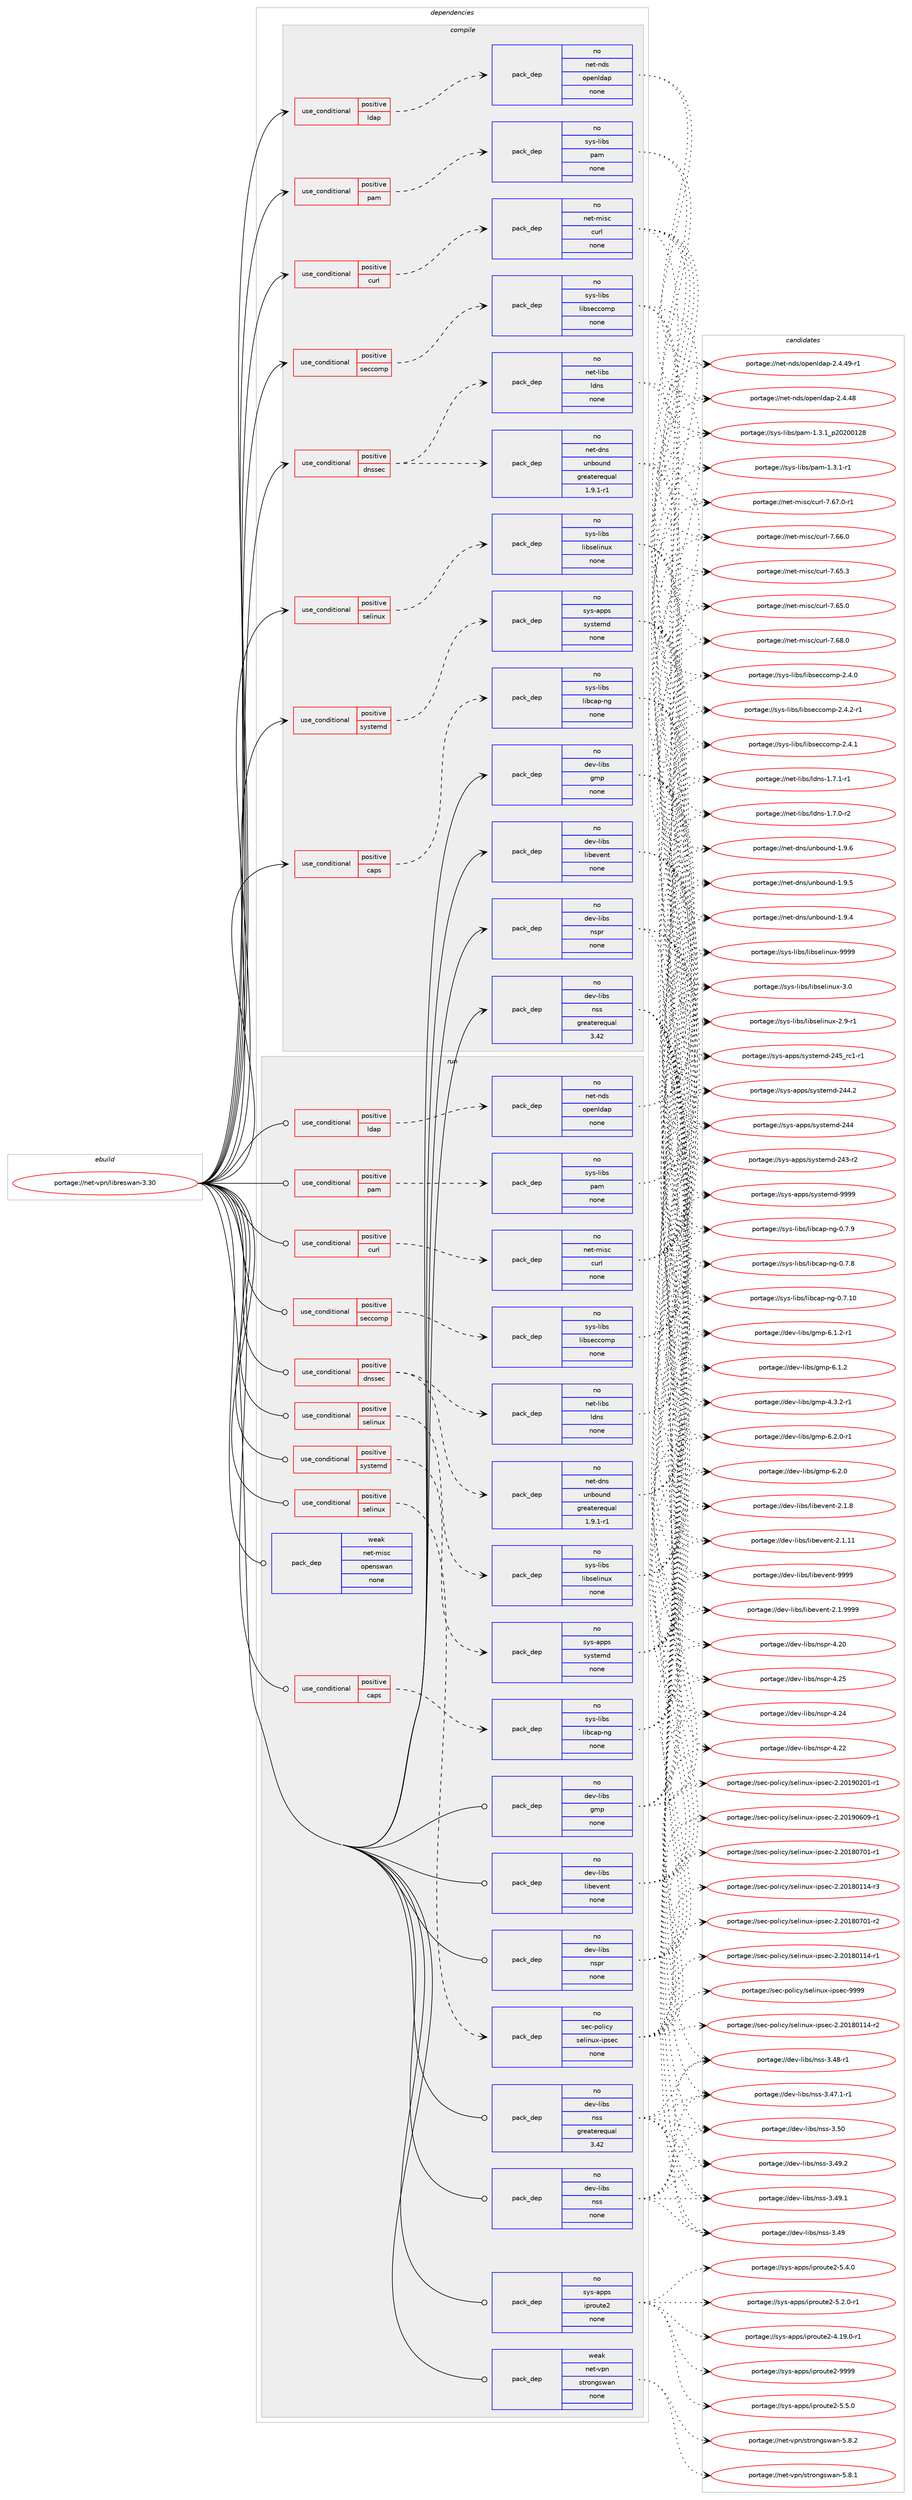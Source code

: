digraph prolog {

# *************
# Graph options
# *************

newrank=true;
concentrate=true;
compound=true;
graph [rankdir=LR,fontname=Helvetica,fontsize=10,ranksep=1.5];#, ranksep=2.5, nodesep=0.2];
edge  [arrowhead=vee];
node  [fontname=Helvetica,fontsize=10];

# **********
# The ebuild
# **********

subgraph cluster_leftcol {
color=gray;
rank=same;
label=<<i>ebuild</i>>;
id [label="portage://net-vpn/libreswan-3.30", color=red, width=4, href="../net-vpn/libreswan-3.30.svg"];
}

# ****************
# The dependencies
# ****************

subgraph cluster_midcol {
color=gray;
label=<<i>dependencies</i>>;
subgraph cluster_compile {
fillcolor="#eeeeee";
style=filled;
label=<<i>compile</i>>;
subgraph cond22432 {
dependency112384 [label=<<TABLE BORDER="0" CELLBORDER="1" CELLSPACING="0" CELLPADDING="4"><TR><TD ROWSPAN="3" CELLPADDING="10">use_conditional</TD></TR><TR><TD>positive</TD></TR><TR><TD>caps</TD></TR></TABLE>>, shape=none, color=red];
subgraph pack88090 {
dependency112385 [label=<<TABLE BORDER="0" CELLBORDER="1" CELLSPACING="0" CELLPADDING="4" WIDTH="220"><TR><TD ROWSPAN="6" CELLPADDING="30">pack_dep</TD></TR><TR><TD WIDTH="110">no</TD></TR><TR><TD>sys-libs</TD></TR><TR><TD>libcap-ng</TD></TR><TR><TD>none</TD></TR><TR><TD></TD></TR></TABLE>>, shape=none, color=blue];
}
dependency112384:e -> dependency112385:w [weight=20,style="dashed",arrowhead="vee"];
}
id:e -> dependency112384:w [weight=20,style="solid",arrowhead="vee"];
subgraph cond22433 {
dependency112386 [label=<<TABLE BORDER="0" CELLBORDER="1" CELLSPACING="0" CELLPADDING="4"><TR><TD ROWSPAN="3" CELLPADDING="10">use_conditional</TD></TR><TR><TD>positive</TD></TR><TR><TD>curl</TD></TR></TABLE>>, shape=none, color=red];
subgraph pack88091 {
dependency112387 [label=<<TABLE BORDER="0" CELLBORDER="1" CELLSPACING="0" CELLPADDING="4" WIDTH="220"><TR><TD ROWSPAN="6" CELLPADDING="30">pack_dep</TD></TR><TR><TD WIDTH="110">no</TD></TR><TR><TD>net-misc</TD></TR><TR><TD>curl</TD></TR><TR><TD>none</TD></TR><TR><TD></TD></TR></TABLE>>, shape=none, color=blue];
}
dependency112386:e -> dependency112387:w [weight=20,style="dashed",arrowhead="vee"];
}
id:e -> dependency112386:w [weight=20,style="solid",arrowhead="vee"];
subgraph cond22434 {
dependency112388 [label=<<TABLE BORDER="0" CELLBORDER="1" CELLSPACING="0" CELLPADDING="4"><TR><TD ROWSPAN="3" CELLPADDING="10">use_conditional</TD></TR><TR><TD>positive</TD></TR><TR><TD>dnssec</TD></TR></TABLE>>, shape=none, color=red];
subgraph pack88092 {
dependency112389 [label=<<TABLE BORDER="0" CELLBORDER="1" CELLSPACING="0" CELLPADDING="4" WIDTH="220"><TR><TD ROWSPAN="6" CELLPADDING="30">pack_dep</TD></TR><TR><TD WIDTH="110">no</TD></TR><TR><TD>net-dns</TD></TR><TR><TD>unbound</TD></TR><TR><TD>greaterequal</TD></TR><TR><TD>1.9.1-r1</TD></TR></TABLE>>, shape=none, color=blue];
}
dependency112388:e -> dependency112389:w [weight=20,style="dashed",arrowhead="vee"];
subgraph pack88093 {
dependency112390 [label=<<TABLE BORDER="0" CELLBORDER="1" CELLSPACING="0" CELLPADDING="4" WIDTH="220"><TR><TD ROWSPAN="6" CELLPADDING="30">pack_dep</TD></TR><TR><TD WIDTH="110">no</TD></TR><TR><TD>net-libs</TD></TR><TR><TD>ldns</TD></TR><TR><TD>none</TD></TR><TR><TD></TD></TR></TABLE>>, shape=none, color=blue];
}
dependency112388:e -> dependency112390:w [weight=20,style="dashed",arrowhead="vee"];
}
id:e -> dependency112388:w [weight=20,style="solid",arrowhead="vee"];
subgraph cond22435 {
dependency112391 [label=<<TABLE BORDER="0" CELLBORDER="1" CELLSPACING="0" CELLPADDING="4"><TR><TD ROWSPAN="3" CELLPADDING="10">use_conditional</TD></TR><TR><TD>positive</TD></TR><TR><TD>ldap</TD></TR></TABLE>>, shape=none, color=red];
subgraph pack88094 {
dependency112392 [label=<<TABLE BORDER="0" CELLBORDER="1" CELLSPACING="0" CELLPADDING="4" WIDTH="220"><TR><TD ROWSPAN="6" CELLPADDING="30">pack_dep</TD></TR><TR><TD WIDTH="110">no</TD></TR><TR><TD>net-nds</TD></TR><TR><TD>openldap</TD></TR><TR><TD>none</TD></TR><TR><TD></TD></TR></TABLE>>, shape=none, color=blue];
}
dependency112391:e -> dependency112392:w [weight=20,style="dashed",arrowhead="vee"];
}
id:e -> dependency112391:w [weight=20,style="solid",arrowhead="vee"];
subgraph cond22436 {
dependency112393 [label=<<TABLE BORDER="0" CELLBORDER="1" CELLSPACING="0" CELLPADDING="4"><TR><TD ROWSPAN="3" CELLPADDING="10">use_conditional</TD></TR><TR><TD>positive</TD></TR><TR><TD>pam</TD></TR></TABLE>>, shape=none, color=red];
subgraph pack88095 {
dependency112394 [label=<<TABLE BORDER="0" CELLBORDER="1" CELLSPACING="0" CELLPADDING="4" WIDTH="220"><TR><TD ROWSPAN="6" CELLPADDING="30">pack_dep</TD></TR><TR><TD WIDTH="110">no</TD></TR><TR><TD>sys-libs</TD></TR><TR><TD>pam</TD></TR><TR><TD>none</TD></TR><TR><TD></TD></TR></TABLE>>, shape=none, color=blue];
}
dependency112393:e -> dependency112394:w [weight=20,style="dashed",arrowhead="vee"];
}
id:e -> dependency112393:w [weight=20,style="solid",arrowhead="vee"];
subgraph cond22437 {
dependency112395 [label=<<TABLE BORDER="0" CELLBORDER="1" CELLSPACING="0" CELLPADDING="4"><TR><TD ROWSPAN="3" CELLPADDING="10">use_conditional</TD></TR><TR><TD>positive</TD></TR><TR><TD>seccomp</TD></TR></TABLE>>, shape=none, color=red];
subgraph pack88096 {
dependency112396 [label=<<TABLE BORDER="0" CELLBORDER="1" CELLSPACING="0" CELLPADDING="4" WIDTH="220"><TR><TD ROWSPAN="6" CELLPADDING="30">pack_dep</TD></TR><TR><TD WIDTH="110">no</TD></TR><TR><TD>sys-libs</TD></TR><TR><TD>libseccomp</TD></TR><TR><TD>none</TD></TR><TR><TD></TD></TR></TABLE>>, shape=none, color=blue];
}
dependency112395:e -> dependency112396:w [weight=20,style="dashed",arrowhead="vee"];
}
id:e -> dependency112395:w [weight=20,style="solid",arrowhead="vee"];
subgraph cond22438 {
dependency112397 [label=<<TABLE BORDER="0" CELLBORDER="1" CELLSPACING="0" CELLPADDING="4"><TR><TD ROWSPAN="3" CELLPADDING="10">use_conditional</TD></TR><TR><TD>positive</TD></TR><TR><TD>selinux</TD></TR></TABLE>>, shape=none, color=red];
subgraph pack88097 {
dependency112398 [label=<<TABLE BORDER="0" CELLBORDER="1" CELLSPACING="0" CELLPADDING="4" WIDTH="220"><TR><TD ROWSPAN="6" CELLPADDING="30">pack_dep</TD></TR><TR><TD WIDTH="110">no</TD></TR><TR><TD>sys-libs</TD></TR><TR><TD>libselinux</TD></TR><TR><TD>none</TD></TR><TR><TD></TD></TR></TABLE>>, shape=none, color=blue];
}
dependency112397:e -> dependency112398:w [weight=20,style="dashed",arrowhead="vee"];
}
id:e -> dependency112397:w [weight=20,style="solid",arrowhead="vee"];
subgraph cond22439 {
dependency112399 [label=<<TABLE BORDER="0" CELLBORDER="1" CELLSPACING="0" CELLPADDING="4"><TR><TD ROWSPAN="3" CELLPADDING="10">use_conditional</TD></TR><TR><TD>positive</TD></TR><TR><TD>systemd</TD></TR></TABLE>>, shape=none, color=red];
subgraph pack88098 {
dependency112400 [label=<<TABLE BORDER="0" CELLBORDER="1" CELLSPACING="0" CELLPADDING="4" WIDTH="220"><TR><TD ROWSPAN="6" CELLPADDING="30">pack_dep</TD></TR><TR><TD WIDTH="110">no</TD></TR><TR><TD>sys-apps</TD></TR><TR><TD>systemd</TD></TR><TR><TD>none</TD></TR><TR><TD></TD></TR></TABLE>>, shape=none, color=blue];
}
dependency112399:e -> dependency112400:w [weight=20,style="dashed",arrowhead="vee"];
}
id:e -> dependency112399:w [weight=20,style="solid",arrowhead="vee"];
subgraph pack88099 {
dependency112401 [label=<<TABLE BORDER="0" CELLBORDER="1" CELLSPACING="0" CELLPADDING="4" WIDTH="220"><TR><TD ROWSPAN="6" CELLPADDING="30">pack_dep</TD></TR><TR><TD WIDTH="110">no</TD></TR><TR><TD>dev-libs</TD></TR><TR><TD>gmp</TD></TR><TR><TD>none</TD></TR><TR><TD></TD></TR></TABLE>>, shape=none, color=blue];
}
id:e -> dependency112401:w [weight=20,style="solid",arrowhead="vee"];
subgraph pack88100 {
dependency112402 [label=<<TABLE BORDER="0" CELLBORDER="1" CELLSPACING="0" CELLPADDING="4" WIDTH="220"><TR><TD ROWSPAN="6" CELLPADDING="30">pack_dep</TD></TR><TR><TD WIDTH="110">no</TD></TR><TR><TD>dev-libs</TD></TR><TR><TD>libevent</TD></TR><TR><TD>none</TD></TR><TR><TD></TD></TR></TABLE>>, shape=none, color=blue];
}
id:e -> dependency112402:w [weight=20,style="solid",arrowhead="vee"];
subgraph pack88101 {
dependency112403 [label=<<TABLE BORDER="0" CELLBORDER="1" CELLSPACING="0" CELLPADDING="4" WIDTH="220"><TR><TD ROWSPAN="6" CELLPADDING="30">pack_dep</TD></TR><TR><TD WIDTH="110">no</TD></TR><TR><TD>dev-libs</TD></TR><TR><TD>nspr</TD></TR><TR><TD>none</TD></TR><TR><TD></TD></TR></TABLE>>, shape=none, color=blue];
}
id:e -> dependency112403:w [weight=20,style="solid",arrowhead="vee"];
subgraph pack88102 {
dependency112404 [label=<<TABLE BORDER="0" CELLBORDER="1" CELLSPACING="0" CELLPADDING="4" WIDTH="220"><TR><TD ROWSPAN="6" CELLPADDING="30">pack_dep</TD></TR><TR><TD WIDTH="110">no</TD></TR><TR><TD>dev-libs</TD></TR><TR><TD>nss</TD></TR><TR><TD>greaterequal</TD></TR><TR><TD>3.42</TD></TR></TABLE>>, shape=none, color=blue];
}
id:e -> dependency112404:w [weight=20,style="solid",arrowhead="vee"];
}
subgraph cluster_compileandrun {
fillcolor="#eeeeee";
style=filled;
label=<<i>compile and run</i>>;
}
subgraph cluster_run {
fillcolor="#eeeeee";
style=filled;
label=<<i>run</i>>;
subgraph cond22440 {
dependency112405 [label=<<TABLE BORDER="0" CELLBORDER="1" CELLSPACING="0" CELLPADDING="4"><TR><TD ROWSPAN="3" CELLPADDING="10">use_conditional</TD></TR><TR><TD>positive</TD></TR><TR><TD>caps</TD></TR></TABLE>>, shape=none, color=red];
subgraph pack88103 {
dependency112406 [label=<<TABLE BORDER="0" CELLBORDER="1" CELLSPACING="0" CELLPADDING="4" WIDTH="220"><TR><TD ROWSPAN="6" CELLPADDING="30">pack_dep</TD></TR><TR><TD WIDTH="110">no</TD></TR><TR><TD>sys-libs</TD></TR><TR><TD>libcap-ng</TD></TR><TR><TD>none</TD></TR><TR><TD></TD></TR></TABLE>>, shape=none, color=blue];
}
dependency112405:e -> dependency112406:w [weight=20,style="dashed",arrowhead="vee"];
}
id:e -> dependency112405:w [weight=20,style="solid",arrowhead="odot"];
subgraph cond22441 {
dependency112407 [label=<<TABLE BORDER="0" CELLBORDER="1" CELLSPACING="0" CELLPADDING="4"><TR><TD ROWSPAN="3" CELLPADDING="10">use_conditional</TD></TR><TR><TD>positive</TD></TR><TR><TD>curl</TD></TR></TABLE>>, shape=none, color=red];
subgraph pack88104 {
dependency112408 [label=<<TABLE BORDER="0" CELLBORDER="1" CELLSPACING="0" CELLPADDING="4" WIDTH="220"><TR><TD ROWSPAN="6" CELLPADDING="30">pack_dep</TD></TR><TR><TD WIDTH="110">no</TD></TR><TR><TD>net-misc</TD></TR><TR><TD>curl</TD></TR><TR><TD>none</TD></TR><TR><TD></TD></TR></TABLE>>, shape=none, color=blue];
}
dependency112407:e -> dependency112408:w [weight=20,style="dashed",arrowhead="vee"];
}
id:e -> dependency112407:w [weight=20,style="solid",arrowhead="odot"];
subgraph cond22442 {
dependency112409 [label=<<TABLE BORDER="0" CELLBORDER="1" CELLSPACING="0" CELLPADDING="4"><TR><TD ROWSPAN="3" CELLPADDING="10">use_conditional</TD></TR><TR><TD>positive</TD></TR><TR><TD>dnssec</TD></TR></TABLE>>, shape=none, color=red];
subgraph pack88105 {
dependency112410 [label=<<TABLE BORDER="0" CELLBORDER="1" CELLSPACING="0" CELLPADDING="4" WIDTH="220"><TR><TD ROWSPAN="6" CELLPADDING="30">pack_dep</TD></TR><TR><TD WIDTH="110">no</TD></TR><TR><TD>net-dns</TD></TR><TR><TD>unbound</TD></TR><TR><TD>greaterequal</TD></TR><TR><TD>1.9.1-r1</TD></TR></TABLE>>, shape=none, color=blue];
}
dependency112409:e -> dependency112410:w [weight=20,style="dashed",arrowhead="vee"];
subgraph pack88106 {
dependency112411 [label=<<TABLE BORDER="0" CELLBORDER="1" CELLSPACING="0" CELLPADDING="4" WIDTH="220"><TR><TD ROWSPAN="6" CELLPADDING="30">pack_dep</TD></TR><TR><TD WIDTH="110">no</TD></TR><TR><TD>net-libs</TD></TR><TR><TD>ldns</TD></TR><TR><TD>none</TD></TR><TR><TD></TD></TR></TABLE>>, shape=none, color=blue];
}
dependency112409:e -> dependency112411:w [weight=20,style="dashed",arrowhead="vee"];
}
id:e -> dependency112409:w [weight=20,style="solid",arrowhead="odot"];
subgraph cond22443 {
dependency112412 [label=<<TABLE BORDER="0" CELLBORDER="1" CELLSPACING="0" CELLPADDING="4"><TR><TD ROWSPAN="3" CELLPADDING="10">use_conditional</TD></TR><TR><TD>positive</TD></TR><TR><TD>ldap</TD></TR></TABLE>>, shape=none, color=red];
subgraph pack88107 {
dependency112413 [label=<<TABLE BORDER="0" CELLBORDER="1" CELLSPACING="0" CELLPADDING="4" WIDTH="220"><TR><TD ROWSPAN="6" CELLPADDING="30">pack_dep</TD></TR><TR><TD WIDTH="110">no</TD></TR><TR><TD>net-nds</TD></TR><TR><TD>openldap</TD></TR><TR><TD>none</TD></TR><TR><TD></TD></TR></TABLE>>, shape=none, color=blue];
}
dependency112412:e -> dependency112413:w [weight=20,style="dashed",arrowhead="vee"];
}
id:e -> dependency112412:w [weight=20,style="solid",arrowhead="odot"];
subgraph cond22444 {
dependency112414 [label=<<TABLE BORDER="0" CELLBORDER="1" CELLSPACING="0" CELLPADDING="4"><TR><TD ROWSPAN="3" CELLPADDING="10">use_conditional</TD></TR><TR><TD>positive</TD></TR><TR><TD>pam</TD></TR></TABLE>>, shape=none, color=red];
subgraph pack88108 {
dependency112415 [label=<<TABLE BORDER="0" CELLBORDER="1" CELLSPACING="0" CELLPADDING="4" WIDTH="220"><TR><TD ROWSPAN="6" CELLPADDING="30">pack_dep</TD></TR><TR><TD WIDTH="110">no</TD></TR><TR><TD>sys-libs</TD></TR><TR><TD>pam</TD></TR><TR><TD>none</TD></TR><TR><TD></TD></TR></TABLE>>, shape=none, color=blue];
}
dependency112414:e -> dependency112415:w [weight=20,style="dashed",arrowhead="vee"];
}
id:e -> dependency112414:w [weight=20,style="solid",arrowhead="odot"];
subgraph cond22445 {
dependency112416 [label=<<TABLE BORDER="0" CELLBORDER="1" CELLSPACING="0" CELLPADDING="4"><TR><TD ROWSPAN="3" CELLPADDING="10">use_conditional</TD></TR><TR><TD>positive</TD></TR><TR><TD>seccomp</TD></TR></TABLE>>, shape=none, color=red];
subgraph pack88109 {
dependency112417 [label=<<TABLE BORDER="0" CELLBORDER="1" CELLSPACING="0" CELLPADDING="4" WIDTH="220"><TR><TD ROWSPAN="6" CELLPADDING="30">pack_dep</TD></TR><TR><TD WIDTH="110">no</TD></TR><TR><TD>sys-libs</TD></TR><TR><TD>libseccomp</TD></TR><TR><TD>none</TD></TR><TR><TD></TD></TR></TABLE>>, shape=none, color=blue];
}
dependency112416:e -> dependency112417:w [weight=20,style="dashed",arrowhead="vee"];
}
id:e -> dependency112416:w [weight=20,style="solid",arrowhead="odot"];
subgraph cond22446 {
dependency112418 [label=<<TABLE BORDER="0" CELLBORDER="1" CELLSPACING="0" CELLPADDING="4"><TR><TD ROWSPAN="3" CELLPADDING="10">use_conditional</TD></TR><TR><TD>positive</TD></TR><TR><TD>selinux</TD></TR></TABLE>>, shape=none, color=red];
subgraph pack88110 {
dependency112419 [label=<<TABLE BORDER="0" CELLBORDER="1" CELLSPACING="0" CELLPADDING="4" WIDTH="220"><TR><TD ROWSPAN="6" CELLPADDING="30">pack_dep</TD></TR><TR><TD WIDTH="110">no</TD></TR><TR><TD>sec-policy</TD></TR><TR><TD>selinux-ipsec</TD></TR><TR><TD>none</TD></TR><TR><TD></TD></TR></TABLE>>, shape=none, color=blue];
}
dependency112418:e -> dependency112419:w [weight=20,style="dashed",arrowhead="vee"];
}
id:e -> dependency112418:w [weight=20,style="solid",arrowhead="odot"];
subgraph cond22447 {
dependency112420 [label=<<TABLE BORDER="0" CELLBORDER="1" CELLSPACING="0" CELLPADDING="4"><TR><TD ROWSPAN="3" CELLPADDING="10">use_conditional</TD></TR><TR><TD>positive</TD></TR><TR><TD>selinux</TD></TR></TABLE>>, shape=none, color=red];
subgraph pack88111 {
dependency112421 [label=<<TABLE BORDER="0" CELLBORDER="1" CELLSPACING="0" CELLPADDING="4" WIDTH="220"><TR><TD ROWSPAN="6" CELLPADDING="30">pack_dep</TD></TR><TR><TD WIDTH="110">no</TD></TR><TR><TD>sys-libs</TD></TR><TR><TD>libselinux</TD></TR><TR><TD>none</TD></TR><TR><TD></TD></TR></TABLE>>, shape=none, color=blue];
}
dependency112420:e -> dependency112421:w [weight=20,style="dashed",arrowhead="vee"];
}
id:e -> dependency112420:w [weight=20,style="solid",arrowhead="odot"];
subgraph cond22448 {
dependency112422 [label=<<TABLE BORDER="0" CELLBORDER="1" CELLSPACING="0" CELLPADDING="4"><TR><TD ROWSPAN="3" CELLPADDING="10">use_conditional</TD></TR><TR><TD>positive</TD></TR><TR><TD>systemd</TD></TR></TABLE>>, shape=none, color=red];
subgraph pack88112 {
dependency112423 [label=<<TABLE BORDER="0" CELLBORDER="1" CELLSPACING="0" CELLPADDING="4" WIDTH="220"><TR><TD ROWSPAN="6" CELLPADDING="30">pack_dep</TD></TR><TR><TD WIDTH="110">no</TD></TR><TR><TD>sys-apps</TD></TR><TR><TD>systemd</TD></TR><TR><TD>none</TD></TR><TR><TD></TD></TR></TABLE>>, shape=none, color=blue];
}
dependency112422:e -> dependency112423:w [weight=20,style="dashed",arrowhead="vee"];
}
id:e -> dependency112422:w [weight=20,style="solid",arrowhead="odot"];
subgraph pack88113 {
dependency112424 [label=<<TABLE BORDER="0" CELLBORDER="1" CELLSPACING="0" CELLPADDING="4" WIDTH="220"><TR><TD ROWSPAN="6" CELLPADDING="30">pack_dep</TD></TR><TR><TD WIDTH="110">no</TD></TR><TR><TD>dev-libs</TD></TR><TR><TD>gmp</TD></TR><TR><TD>none</TD></TR><TR><TD></TD></TR></TABLE>>, shape=none, color=blue];
}
id:e -> dependency112424:w [weight=20,style="solid",arrowhead="odot"];
subgraph pack88114 {
dependency112425 [label=<<TABLE BORDER="0" CELLBORDER="1" CELLSPACING="0" CELLPADDING="4" WIDTH="220"><TR><TD ROWSPAN="6" CELLPADDING="30">pack_dep</TD></TR><TR><TD WIDTH="110">no</TD></TR><TR><TD>dev-libs</TD></TR><TR><TD>libevent</TD></TR><TR><TD>none</TD></TR><TR><TD></TD></TR></TABLE>>, shape=none, color=blue];
}
id:e -> dependency112425:w [weight=20,style="solid",arrowhead="odot"];
subgraph pack88115 {
dependency112426 [label=<<TABLE BORDER="0" CELLBORDER="1" CELLSPACING="0" CELLPADDING="4" WIDTH="220"><TR><TD ROWSPAN="6" CELLPADDING="30">pack_dep</TD></TR><TR><TD WIDTH="110">no</TD></TR><TR><TD>dev-libs</TD></TR><TR><TD>nspr</TD></TR><TR><TD>none</TD></TR><TR><TD></TD></TR></TABLE>>, shape=none, color=blue];
}
id:e -> dependency112426:w [weight=20,style="solid",arrowhead="odot"];
subgraph pack88116 {
dependency112427 [label=<<TABLE BORDER="0" CELLBORDER="1" CELLSPACING="0" CELLPADDING="4" WIDTH="220"><TR><TD ROWSPAN="6" CELLPADDING="30">pack_dep</TD></TR><TR><TD WIDTH="110">no</TD></TR><TR><TD>dev-libs</TD></TR><TR><TD>nss</TD></TR><TR><TD>greaterequal</TD></TR><TR><TD>3.42</TD></TR></TABLE>>, shape=none, color=blue];
}
id:e -> dependency112427:w [weight=20,style="solid",arrowhead="odot"];
subgraph pack88117 {
dependency112428 [label=<<TABLE BORDER="0" CELLBORDER="1" CELLSPACING="0" CELLPADDING="4" WIDTH="220"><TR><TD ROWSPAN="6" CELLPADDING="30">pack_dep</TD></TR><TR><TD WIDTH="110">no</TD></TR><TR><TD>dev-libs</TD></TR><TR><TD>nss</TD></TR><TR><TD>none</TD></TR><TR><TD></TD></TR></TABLE>>, shape=none, color=blue];
}
id:e -> dependency112428:w [weight=20,style="solid",arrowhead="odot"];
subgraph pack88118 {
dependency112429 [label=<<TABLE BORDER="0" CELLBORDER="1" CELLSPACING="0" CELLPADDING="4" WIDTH="220"><TR><TD ROWSPAN="6" CELLPADDING="30">pack_dep</TD></TR><TR><TD WIDTH="110">no</TD></TR><TR><TD>sys-apps</TD></TR><TR><TD>iproute2</TD></TR><TR><TD>none</TD></TR><TR><TD></TD></TR></TABLE>>, shape=none, color=blue];
}
id:e -> dependency112429:w [weight=20,style="solid",arrowhead="odot"];
subgraph pack88119 {
dependency112430 [label=<<TABLE BORDER="0" CELLBORDER="1" CELLSPACING="0" CELLPADDING="4" WIDTH="220"><TR><TD ROWSPAN="6" CELLPADDING="30">pack_dep</TD></TR><TR><TD WIDTH="110">weak</TD></TR><TR><TD>net-misc</TD></TR><TR><TD>openswan</TD></TR><TR><TD>none</TD></TR><TR><TD></TD></TR></TABLE>>, shape=none, color=blue];
}
id:e -> dependency112430:w [weight=20,style="solid",arrowhead="odot"];
subgraph pack88120 {
dependency112431 [label=<<TABLE BORDER="0" CELLBORDER="1" CELLSPACING="0" CELLPADDING="4" WIDTH="220"><TR><TD ROWSPAN="6" CELLPADDING="30">pack_dep</TD></TR><TR><TD WIDTH="110">weak</TD></TR><TR><TD>net-vpn</TD></TR><TR><TD>strongswan</TD></TR><TR><TD>none</TD></TR><TR><TD></TD></TR></TABLE>>, shape=none, color=blue];
}
id:e -> dependency112431:w [weight=20,style="solid",arrowhead="odot"];
}
}

# **************
# The candidates
# **************

subgraph cluster_choices {
rank=same;
color=gray;
label=<<i>candidates</i>>;

subgraph choice88090 {
color=black;
nodesep=1;
choice11512111545108105981154710810598999711245110103454846554657 [label="portage://sys-libs/libcap-ng-0.7.9", color=red, width=4,href="../sys-libs/libcap-ng-0.7.9.svg"];
choice11512111545108105981154710810598999711245110103454846554656 [label="portage://sys-libs/libcap-ng-0.7.8", color=red, width=4,href="../sys-libs/libcap-ng-0.7.8.svg"];
choice1151211154510810598115471081059899971124511010345484655464948 [label="portage://sys-libs/libcap-ng-0.7.10", color=red, width=4,href="../sys-libs/libcap-ng-0.7.10.svg"];
dependency112385:e -> choice11512111545108105981154710810598999711245110103454846554657:w [style=dotted,weight="100"];
dependency112385:e -> choice11512111545108105981154710810598999711245110103454846554656:w [style=dotted,weight="100"];
dependency112385:e -> choice1151211154510810598115471081059899971124511010345484655464948:w [style=dotted,weight="100"];
}
subgraph choice88091 {
color=black;
nodesep=1;
choice1101011164510910511599479911711410845554654564648 [label="portage://net-misc/curl-7.68.0", color=red, width=4,href="../net-misc/curl-7.68.0.svg"];
choice11010111645109105115994799117114108455546545546484511449 [label="portage://net-misc/curl-7.67.0-r1", color=red, width=4,href="../net-misc/curl-7.67.0-r1.svg"];
choice1101011164510910511599479911711410845554654544648 [label="portage://net-misc/curl-7.66.0", color=red, width=4,href="../net-misc/curl-7.66.0.svg"];
choice1101011164510910511599479911711410845554654534651 [label="portage://net-misc/curl-7.65.3", color=red, width=4,href="../net-misc/curl-7.65.3.svg"];
choice1101011164510910511599479911711410845554654534648 [label="portage://net-misc/curl-7.65.0", color=red, width=4,href="../net-misc/curl-7.65.0.svg"];
dependency112387:e -> choice1101011164510910511599479911711410845554654564648:w [style=dotted,weight="100"];
dependency112387:e -> choice11010111645109105115994799117114108455546545546484511449:w [style=dotted,weight="100"];
dependency112387:e -> choice1101011164510910511599479911711410845554654544648:w [style=dotted,weight="100"];
dependency112387:e -> choice1101011164510910511599479911711410845554654534651:w [style=dotted,weight="100"];
dependency112387:e -> choice1101011164510910511599479911711410845554654534648:w [style=dotted,weight="100"];
}
subgraph choice88092 {
color=black;
nodesep=1;
choice110101116451001101154711711098111117110100454946574654 [label="portage://net-dns/unbound-1.9.6", color=red, width=4,href="../net-dns/unbound-1.9.6.svg"];
choice110101116451001101154711711098111117110100454946574653 [label="portage://net-dns/unbound-1.9.5", color=red, width=4,href="../net-dns/unbound-1.9.5.svg"];
choice110101116451001101154711711098111117110100454946574652 [label="portage://net-dns/unbound-1.9.4", color=red, width=4,href="../net-dns/unbound-1.9.4.svg"];
dependency112389:e -> choice110101116451001101154711711098111117110100454946574654:w [style=dotted,weight="100"];
dependency112389:e -> choice110101116451001101154711711098111117110100454946574653:w [style=dotted,weight="100"];
dependency112389:e -> choice110101116451001101154711711098111117110100454946574652:w [style=dotted,weight="100"];
}
subgraph choice88093 {
color=black;
nodesep=1;
choice1101011164510810598115471081001101154549465546494511449 [label="portage://net-libs/ldns-1.7.1-r1", color=red, width=4,href="../net-libs/ldns-1.7.1-r1.svg"];
choice1101011164510810598115471081001101154549465546484511450 [label="portage://net-libs/ldns-1.7.0-r2", color=red, width=4,href="../net-libs/ldns-1.7.0-r2.svg"];
dependency112390:e -> choice1101011164510810598115471081001101154549465546494511449:w [style=dotted,weight="100"];
dependency112390:e -> choice1101011164510810598115471081001101154549465546484511450:w [style=dotted,weight="100"];
}
subgraph choice88094 {
color=black;
nodesep=1;
choice110101116451101001154711111210111010810097112455046524652574511449 [label="portage://net-nds/openldap-2.4.49-r1", color=red, width=4,href="../net-nds/openldap-2.4.49-r1.svg"];
choice11010111645110100115471111121011101081009711245504652465256 [label="portage://net-nds/openldap-2.4.48", color=red, width=4,href="../net-nds/openldap-2.4.48.svg"];
dependency112392:e -> choice110101116451101001154711111210111010810097112455046524652574511449:w [style=dotted,weight="100"];
dependency112392:e -> choice11010111645110100115471111121011101081009711245504652465256:w [style=dotted,weight="100"];
}
subgraph choice88095 {
color=black;
nodesep=1;
choice11512111545108105981154711297109454946514649951125048504848495056 [label="portage://sys-libs/pam-1.3.1_p20200128", color=red, width=4,href="../sys-libs/pam-1.3.1_p20200128.svg"];
choice115121115451081059811547112971094549465146494511449 [label="portage://sys-libs/pam-1.3.1-r1", color=red, width=4,href="../sys-libs/pam-1.3.1-r1.svg"];
dependency112394:e -> choice11512111545108105981154711297109454946514649951125048504848495056:w [style=dotted,weight="100"];
dependency112394:e -> choice115121115451081059811547112971094549465146494511449:w [style=dotted,weight="100"];
}
subgraph choice88096 {
color=black;
nodesep=1;
choice1151211154510810598115471081059811510199991111091124550465246504511449 [label="portage://sys-libs/libseccomp-2.4.2-r1", color=red, width=4,href="../sys-libs/libseccomp-2.4.2-r1.svg"];
choice115121115451081059811547108105981151019999111109112455046524649 [label="portage://sys-libs/libseccomp-2.4.1", color=red, width=4,href="../sys-libs/libseccomp-2.4.1.svg"];
choice115121115451081059811547108105981151019999111109112455046524648 [label="portage://sys-libs/libseccomp-2.4.0", color=red, width=4,href="../sys-libs/libseccomp-2.4.0.svg"];
dependency112396:e -> choice1151211154510810598115471081059811510199991111091124550465246504511449:w [style=dotted,weight="100"];
dependency112396:e -> choice115121115451081059811547108105981151019999111109112455046524649:w [style=dotted,weight="100"];
dependency112396:e -> choice115121115451081059811547108105981151019999111109112455046524648:w [style=dotted,weight="100"];
}
subgraph choice88097 {
color=black;
nodesep=1;
choice115121115451081059811547108105981151011081051101171204557575757 [label="portage://sys-libs/libselinux-9999", color=red, width=4,href="../sys-libs/libselinux-9999.svg"];
choice1151211154510810598115471081059811510110810511011712045514648 [label="portage://sys-libs/libselinux-3.0", color=red, width=4,href="../sys-libs/libselinux-3.0.svg"];
choice11512111545108105981154710810598115101108105110117120455046574511449 [label="portage://sys-libs/libselinux-2.9-r1", color=red, width=4,href="../sys-libs/libselinux-2.9-r1.svg"];
dependency112398:e -> choice115121115451081059811547108105981151011081051101171204557575757:w [style=dotted,weight="100"];
dependency112398:e -> choice1151211154510810598115471081059811510110810511011712045514648:w [style=dotted,weight="100"];
dependency112398:e -> choice11512111545108105981154710810598115101108105110117120455046574511449:w [style=dotted,weight="100"];
}
subgraph choice88098 {
color=black;
nodesep=1;
choice1151211154597112112115471151211151161011091004557575757 [label="portage://sys-apps/systemd-9999", color=red, width=4,href="../sys-apps/systemd-9999.svg"];
choice115121115459711211211547115121115116101109100455052539511499494511449 [label="portage://sys-apps/systemd-245_rc1-r1", color=red, width=4,href="../sys-apps/systemd-245_rc1-r1.svg"];
choice115121115459711211211547115121115116101109100455052524650 [label="portage://sys-apps/systemd-244.2", color=red, width=4,href="../sys-apps/systemd-244.2.svg"];
choice11512111545971121121154711512111511610110910045505252 [label="portage://sys-apps/systemd-244", color=red, width=4,href="../sys-apps/systemd-244.svg"];
choice115121115459711211211547115121115116101109100455052514511450 [label="portage://sys-apps/systemd-243-r2", color=red, width=4,href="../sys-apps/systemd-243-r2.svg"];
dependency112400:e -> choice1151211154597112112115471151211151161011091004557575757:w [style=dotted,weight="100"];
dependency112400:e -> choice115121115459711211211547115121115116101109100455052539511499494511449:w [style=dotted,weight="100"];
dependency112400:e -> choice115121115459711211211547115121115116101109100455052524650:w [style=dotted,weight="100"];
dependency112400:e -> choice11512111545971121121154711512111511610110910045505252:w [style=dotted,weight="100"];
dependency112400:e -> choice115121115459711211211547115121115116101109100455052514511450:w [style=dotted,weight="100"];
}
subgraph choice88099 {
color=black;
nodesep=1;
choice1001011184510810598115471031091124554465046484511449 [label="portage://dev-libs/gmp-6.2.0-r1", color=red, width=4,href="../dev-libs/gmp-6.2.0-r1.svg"];
choice100101118451081059811547103109112455446504648 [label="portage://dev-libs/gmp-6.2.0", color=red, width=4,href="../dev-libs/gmp-6.2.0.svg"];
choice1001011184510810598115471031091124554464946504511449 [label="portage://dev-libs/gmp-6.1.2-r1", color=red, width=4,href="../dev-libs/gmp-6.1.2-r1.svg"];
choice100101118451081059811547103109112455446494650 [label="portage://dev-libs/gmp-6.1.2", color=red, width=4,href="../dev-libs/gmp-6.1.2.svg"];
choice1001011184510810598115471031091124552465146504511449 [label="portage://dev-libs/gmp-4.3.2-r1", color=red, width=4,href="../dev-libs/gmp-4.3.2-r1.svg"];
dependency112401:e -> choice1001011184510810598115471031091124554465046484511449:w [style=dotted,weight="100"];
dependency112401:e -> choice100101118451081059811547103109112455446504648:w [style=dotted,weight="100"];
dependency112401:e -> choice1001011184510810598115471031091124554464946504511449:w [style=dotted,weight="100"];
dependency112401:e -> choice100101118451081059811547103109112455446494650:w [style=dotted,weight="100"];
dependency112401:e -> choice1001011184510810598115471031091124552465146504511449:w [style=dotted,weight="100"];
}
subgraph choice88100 {
color=black;
nodesep=1;
choice100101118451081059811547108105981011181011101164557575757 [label="portage://dev-libs/libevent-9999", color=red, width=4,href="../dev-libs/libevent-9999.svg"];
choice10010111845108105981154710810598101118101110116455046494657575757 [label="portage://dev-libs/libevent-2.1.9999", color=red, width=4,href="../dev-libs/libevent-2.1.9999.svg"];
choice10010111845108105981154710810598101118101110116455046494656 [label="portage://dev-libs/libevent-2.1.8", color=red, width=4,href="../dev-libs/libevent-2.1.8.svg"];
choice1001011184510810598115471081059810111810111011645504649464949 [label="portage://dev-libs/libevent-2.1.11", color=red, width=4,href="../dev-libs/libevent-2.1.11.svg"];
dependency112402:e -> choice100101118451081059811547108105981011181011101164557575757:w [style=dotted,weight="100"];
dependency112402:e -> choice10010111845108105981154710810598101118101110116455046494657575757:w [style=dotted,weight="100"];
dependency112402:e -> choice10010111845108105981154710810598101118101110116455046494656:w [style=dotted,weight="100"];
dependency112402:e -> choice1001011184510810598115471081059810111810111011645504649464949:w [style=dotted,weight="100"];
}
subgraph choice88101 {
color=black;
nodesep=1;
choice1001011184510810598115471101151121144552465053 [label="portage://dev-libs/nspr-4.25", color=red, width=4,href="../dev-libs/nspr-4.25.svg"];
choice1001011184510810598115471101151121144552465052 [label="portage://dev-libs/nspr-4.24", color=red, width=4,href="../dev-libs/nspr-4.24.svg"];
choice1001011184510810598115471101151121144552465050 [label="portage://dev-libs/nspr-4.22", color=red, width=4,href="../dev-libs/nspr-4.22.svg"];
choice1001011184510810598115471101151121144552465048 [label="portage://dev-libs/nspr-4.20", color=red, width=4,href="../dev-libs/nspr-4.20.svg"];
dependency112403:e -> choice1001011184510810598115471101151121144552465053:w [style=dotted,weight="100"];
dependency112403:e -> choice1001011184510810598115471101151121144552465052:w [style=dotted,weight="100"];
dependency112403:e -> choice1001011184510810598115471101151121144552465050:w [style=dotted,weight="100"];
dependency112403:e -> choice1001011184510810598115471101151121144552465048:w [style=dotted,weight="100"];
}
subgraph choice88102 {
color=black;
nodesep=1;
choice1001011184510810598115471101151154551465348 [label="portage://dev-libs/nss-3.50", color=red, width=4,href="../dev-libs/nss-3.50.svg"];
choice10010111845108105981154711011511545514652574650 [label="portage://dev-libs/nss-3.49.2", color=red, width=4,href="../dev-libs/nss-3.49.2.svg"];
choice10010111845108105981154711011511545514652574649 [label="portage://dev-libs/nss-3.49.1", color=red, width=4,href="../dev-libs/nss-3.49.1.svg"];
choice1001011184510810598115471101151154551465257 [label="portage://dev-libs/nss-3.49", color=red, width=4,href="../dev-libs/nss-3.49.svg"];
choice10010111845108105981154711011511545514652564511449 [label="portage://dev-libs/nss-3.48-r1", color=red, width=4,href="../dev-libs/nss-3.48-r1.svg"];
choice100101118451081059811547110115115455146525546494511449 [label="portage://dev-libs/nss-3.47.1-r1", color=red, width=4,href="../dev-libs/nss-3.47.1-r1.svg"];
dependency112404:e -> choice1001011184510810598115471101151154551465348:w [style=dotted,weight="100"];
dependency112404:e -> choice10010111845108105981154711011511545514652574650:w [style=dotted,weight="100"];
dependency112404:e -> choice10010111845108105981154711011511545514652574649:w [style=dotted,weight="100"];
dependency112404:e -> choice1001011184510810598115471101151154551465257:w [style=dotted,weight="100"];
dependency112404:e -> choice10010111845108105981154711011511545514652564511449:w [style=dotted,weight="100"];
dependency112404:e -> choice100101118451081059811547110115115455146525546494511449:w [style=dotted,weight="100"];
}
subgraph choice88103 {
color=black;
nodesep=1;
choice11512111545108105981154710810598999711245110103454846554657 [label="portage://sys-libs/libcap-ng-0.7.9", color=red, width=4,href="../sys-libs/libcap-ng-0.7.9.svg"];
choice11512111545108105981154710810598999711245110103454846554656 [label="portage://sys-libs/libcap-ng-0.7.8", color=red, width=4,href="../sys-libs/libcap-ng-0.7.8.svg"];
choice1151211154510810598115471081059899971124511010345484655464948 [label="portage://sys-libs/libcap-ng-0.7.10", color=red, width=4,href="../sys-libs/libcap-ng-0.7.10.svg"];
dependency112406:e -> choice11512111545108105981154710810598999711245110103454846554657:w [style=dotted,weight="100"];
dependency112406:e -> choice11512111545108105981154710810598999711245110103454846554656:w [style=dotted,weight="100"];
dependency112406:e -> choice1151211154510810598115471081059899971124511010345484655464948:w [style=dotted,weight="100"];
}
subgraph choice88104 {
color=black;
nodesep=1;
choice1101011164510910511599479911711410845554654564648 [label="portage://net-misc/curl-7.68.0", color=red, width=4,href="../net-misc/curl-7.68.0.svg"];
choice11010111645109105115994799117114108455546545546484511449 [label="portage://net-misc/curl-7.67.0-r1", color=red, width=4,href="../net-misc/curl-7.67.0-r1.svg"];
choice1101011164510910511599479911711410845554654544648 [label="portage://net-misc/curl-7.66.0", color=red, width=4,href="../net-misc/curl-7.66.0.svg"];
choice1101011164510910511599479911711410845554654534651 [label="portage://net-misc/curl-7.65.3", color=red, width=4,href="../net-misc/curl-7.65.3.svg"];
choice1101011164510910511599479911711410845554654534648 [label="portage://net-misc/curl-7.65.0", color=red, width=4,href="../net-misc/curl-7.65.0.svg"];
dependency112408:e -> choice1101011164510910511599479911711410845554654564648:w [style=dotted,weight="100"];
dependency112408:e -> choice11010111645109105115994799117114108455546545546484511449:w [style=dotted,weight="100"];
dependency112408:e -> choice1101011164510910511599479911711410845554654544648:w [style=dotted,weight="100"];
dependency112408:e -> choice1101011164510910511599479911711410845554654534651:w [style=dotted,weight="100"];
dependency112408:e -> choice1101011164510910511599479911711410845554654534648:w [style=dotted,weight="100"];
}
subgraph choice88105 {
color=black;
nodesep=1;
choice110101116451001101154711711098111117110100454946574654 [label="portage://net-dns/unbound-1.9.6", color=red, width=4,href="../net-dns/unbound-1.9.6.svg"];
choice110101116451001101154711711098111117110100454946574653 [label="portage://net-dns/unbound-1.9.5", color=red, width=4,href="../net-dns/unbound-1.9.5.svg"];
choice110101116451001101154711711098111117110100454946574652 [label="portage://net-dns/unbound-1.9.4", color=red, width=4,href="../net-dns/unbound-1.9.4.svg"];
dependency112410:e -> choice110101116451001101154711711098111117110100454946574654:w [style=dotted,weight="100"];
dependency112410:e -> choice110101116451001101154711711098111117110100454946574653:w [style=dotted,weight="100"];
dependency112410:e -> choice110101116451001101154711711098111117110100454946574652:w [style=dotted,weight="100"];
}
subgraph choice88106 {
color=black;
nodesep=1;
choice1101011164510810598115471081001101154549465546494511449 [label="portage://net-libs/ldns-1.7.1-r1", color=red, width=4,href="../net-libs/ldns-1.7.1-r1.svg"];
choice1101011164510810598115471081001101154549465546484511450 [label="portage://net-libs/ldns-1.7.0-r2", color=red, width=4,href="../net-libs/ldns-1.7.0-r2.svg"];
dependency112411:e -> choice1101011164510810598115471081001101154549465546494511449:w [style=dotted,weight="100"];
dependency112411:e -> choice1101011164510810598115471081001101154549465546484511450:w [style=dotted,weight="100"];
}
subgraph choice88107 {
color=black;
nodesep=1;
choice110101116451101001154711111210111010810097112455046524652574511449 [label="portage://net-nds/openldap-2.4.49-r1", color=red, width=4,href="../net-nds/openldap-2.4.49-r1.svg"];
choice11010111645110100115471111121011101081009711245504652465256 [label="portage://net-nds/openldap-2.4.48", color=red, width=4,href="../net-nds/openldap-2.4.48.svg"];
dependency112413:e -> choice110101116451101001154711111210111010810097112455046524652574511449:w [style=dotted,weight="100"];
dependency112413:e -> choice11010111645110100115471111121011101081009711245504652465256:w [style=dotted,weight="100"];
}
subgraph choice88108 {
color=black;
nodesep=1;
choice11512111545108105981154711297109454946514649951125048504848495056 [label="portage://sys-libs/pam-1.3.1_p20200128", color=red, width=4,href="../sys-libs/pam-1.3.1_p20200128.svg"];
choice115121115451081059811547112971094549465146494511449 [label="portage://sys-libs/pam-1.3.1-r1", color=red, width=4,href="../sys-libs/pam-1.3.1-r1.svg"];
dependency112415:e -> choice11512111545108105981154711297109454946514649951125048504848495056:w [style=dotted,weight="100"];
dependency112415:e -> choice115121115451081059811547112971094549465146494511449:w [style=dotted,weight="100"];
}
subgraph choice88109 {
color=black;
nodesep=1;
choice1151211154510810598115471081059811510199991111091124550465246504511449 [label="portage://sys-libs/libseccomp-2.4.2-r1", color=red, width=4,href="../sys-libs/libseccomp-2.4.2-r1.svg"];
choice115121115451081059811547108105981151019999111109112455046524649 [label="portage://sys-libs/libseccomp-2.4.1", color=red, width=4,href="../sys-libs/libseccomp-2.4.1.svg"];
choice115121115451081059811547108105981151019999111109112455046524648 [label="portage://sys-libs/libseccomp-2.4.0", color=red, width=4,href="../sys-libs/libseccomp-2.4.0.svg"];
dependency112417:e -> choice1151211154510810598115471081059811510199991111091124550465246504511449:w [style=dotted,weight="100"];
dependency112417:e -> choice115121115451081059811547108105981151019999111109112455046524649:w [style=dotted,weight="100"];
dependency112417:e -> choice115121115451081059811547108105981151019999111109112455046524648:w [style=dotted,weight="100"];
}
subgraph choice88110 {
color=black;
nodesep=1;
choice1151019945112111108105991214711510110810511011712045105112115101994557575757 [label="portage://sec-policy/selinux-ipsec-9999", color=red, width=4,href="../sec-policy/selinux-ipsec-9999.svg"];
choice11510199451121111081059912147115101108105110117120451051121151019945504650484957485448574511449 [label="portage://sec-policy/selinux-ipsec-2.20190609-r1", color=red, width=4,href="../sec-policy/selinux-ipsec-2.20190609-r1.svg"];
choice11510199451121111081059912147115101108105110117120451051121151019945504650484957485048494511449 [label="portage://sec-policy/selinux-ipsec-2.20190201-r1", color=red, width=4,href="../sec-policy/selinux-ipsec-2.20190201-r1.svg"];
choice11510199451121111081059912147115101108105110117120451051121151019945504650484956485548494511450 [label="portage://sec-policy/selinux-ipsec-2.20180701-r2", color=red, width=4,href="../sec-policy/selinux-ipsec-2.20180701-r2.svg"];
choice11510199451121111081059912147115101108105110117120451051121151019945504650484956485548494511449 [label="portage://sec-policy/selinux-ipsec-2.20180701-r1", color=red, width=4,href="../sec-policy/selinux-ipsec-2.20180701-r1.svg"];
choice11510199451121111081059912147115101108105110117120451051121151019945504650484956484949524511451 [label="portage://sec-policy/selinux-ipsec-2.20180114-r3", color=red, width=4,href="../sec-policy/selinux-ipsec-2.20180114-r3.svg"];
choice11510199451121111081059912147115101108105110117120451051121151019945504650484956484949524511450 [label="portage://sec-policy/selinux-ipsec-2.20180114-r2", color=red, width=4,href="../sec-policy/selinux-ipsec-2.20180114-r2.svg"];
choice11510199451121111081059912147115101108105110117120451051121151019945504650484956484949524511449 [label="portage://sec-policy/selinux-ipsec-2.20180114-r1", color=red, width=4,href="../sec-policy/selinux-ipsec-2.20180114-r1.svg"];
dependency112419:e -> choice1151019945112111108105991214711510110810511011712045105112115101994557575757:w [style=dotted,weight="100"];
dependency112419:e -> choice11510199451121111081059912147115101108105110117120451051121151019945504650484957485448574511449:w [style=dotted,weight="100"];
dependency112419:e -> choice11510199451121111081059912147115101108105110117120451051121151019945504650484957485048494511449:w [style=dotted,weight="100"];
dependency112419:e -> choice11510199451121111081059912147115101108105110117120451051121151019945504650484956485548494511450:w [style=dotted,weight="100"];
dependency112419:e -> choice11510199451121111081059912147115101108105110117120451051121151019945504650484956485548494511449:w [style=dotted,weight="100"];
dependency112419:e -> choice11510199451121111081059912147115101108105110117120451051121151019945504650484956484949524511451:w [style=dotted,weight="100"];
dependency112419:e -> choice11510199451121111081059912147115101108105110117120451051121151019945504650484956484949524511450:w [style=dotted,weight="100"];
dependency112419:e -> choice11510199451121111081059912147115101108105110117120451051121151019945504650484956484949524511449:w [style=dotted,weight="100"];
}
subgraph choice88111 {
color=black;
nodesep=1;
choice115121115451081059811547108105981151011081051101171204557575757 [label="portage://sys-libs/libselinux-9999", color=red, width=4,href="../sys-libs/libselinux-9999.svg"];
choice1151211154510810598115471081059811510110810511011712045514648 [label="portage://sys-libs/libselinux-3.0", color=red, width=4,href="../sys-libs/libselinux-3.0.svg"];
choice11512111545108105981154710810598115101108105110117120455046574511449 [label="portage://sys-libs/libselinux-2.9-r1", color=red, width=4,href="../sys-libs/libselinux-2.9-r1.svg"];
dependency112421:e -> choice115121115451081059811547108105981151011081051101171204557575757:w [style=dotted,weight="100"];
dependency112421:e -> choice1151211154510810598115471081059811510110810511011712045514648:w [style=dotted,weight="100"];
dependency112421:e -> choice11512111545108105981154710810598115101108105110117120455046574511449:w [style=dotted,weight="100"];
}
subgraph choice88112 {
color=black;
nodesep=1;
choice1151211154597112112115471151211151161011091004557575757 [label="portage://sys-apps/systemd-9999", color=red, width=4,href="../sys-apps/systemd-9999.svg"];
choice115121115459711211211547115121115116101109100455052539511499494511449 [label="portage://sys-apps/systemd-245_rc1-r1", color=red, width=4,href="../sys-apps/systemd-245_rc1-r1.svg"];
choice115121115459711211211547115121115116101109100455052524650 [label="portage://sys-apps/systemd-244.2", color=red, width=4,href="../sys-apps/systemd-244.2.svg"];
choice11512111545971121121154711512111511610110910045505252 [label="portage://sys-apps/systemd-244", color=red, width=4,href="../sys-apps/systemd-244.svg"];
choice115121115459711211211547115121115116101109100455052514511450 [label="portage://sys-apps/systemd-243-r2", color=red, width=4,href="../sys-apps/systemd-243-r2.svg"];
dependency112423:e -> choice1151211154597112112115471151211151161011091004557575757:w [style=dotted,weight="100"];
dependency112423:e -> choice115121115459711211211547115121115116101109100455052539511499494511449:w [style=dotted,weight="100"];
dependency112423:e -> choice115121115459711211211547115121115116101109100455052524650:w [style=dotted,weight="100"];
dependency112423:e -> choice11512111545971121121154711512111511610110910045505252:w [style=dotted,weight="100"];
dependency112423:e -> choice115121115459711211211547115121115116101109100455052514511450:w [style=dotted,weight="100"];
}
subgraph choice88113 {
color=black;
nodesep=1;
choice1001011184510810598115471031091124554465046484511449 [label="portage://dev-libs/gmp-6.2.0-r1", color=red, width=4,href="../dev-libs/gmp-6.2.0-r1.svg"];
choice100101118451081059811547103109112455446504648 [label="portage://dev-libs/gmp-6.2.0", color=red, width=4,href="../dev-libs/gmp-6.2.0.svg"];
choice1001011184510810598115471031091124554464946504511449 [label="portage://dev-libs/gmp-6.1.2-r1", color=red, width=4,href="../dev-libs/gmp-6.1.2-r1.svg"];
choice100101118451081059811547103109112455446494650 [label="portage://dev-libs/gmp-6.1.2", color=red, width=4,href="../dev-libs/gmp-6.1.2.svg"];
choice1001011184510810598115471031091124552465146504511449 [label="portage://dev-libs/gmp-4.3.2-r1", color=red, width=4,href="../dev-libs/gmp-4.3.2-r1.svg"];
dependency112424:e -> choice1001011184510810598115471031091124554465046484511449:w [style=dotted,weight="100"];
dependency112424:e -> choice100101118451081059811547103109112455446504648:w [style=dotted,weight="100"];
dependency112424:e -> choice1001011184510810598115471031091124554464946504511449:w [style=dotted,weight="100"];
dependency112424:e -> choice100101118451081059811547103109112455446494650:w [style=dotted,weight="100"];
dependency112424:e -> choice1001011184510810598115471031091124552465146504511449:w [style=dotted,weight="100"];
}
subgraph choice88114 {
color=black;
nodesep=1;
choice100101118451081059811547108105981011181011101164557575757 [label="portage://dev-libs/libevent-9999", color=red, width=4,href="../dev-libs/libevent-9999.svg"];
choice10010111845108105981154710810598101118101110116455046494657575757 [label="portage://dev-libs/libevent-2.1.9999", color=red, width=4,href="../dev-libs/libevent-2.1.9999.svg"];
choice10010111845108105981154710810598101118101110116455046494656 [label="portage://dev-libs/libevent-2.1.8", color=red, width=4,href="../dev-libs/libevent-2.1.8.svg"];
choice1001011184510810598115471081059810111810111011645504649464949 [label="portage://dev-libs/libevent-2.1.11", color=red, width=4,href="../dev-libs/libevent-2.1.11.svg"];
dependency112425:e -> choice100101118451081059811547108105981011181011101164557575757:w [style=dotted,weight="100"];
dependency112425:e -> choice10010111845108105981154710810598101118101110116455046494657575757:w [style=dotted,weight="100"];
dependency112425:e -> choice10010111845108105981154710810598101118101110116455046494656:w [style=dotted,weight="100"];
dependency112425:e -> choice1001011184510810598115471081059810111810111011645504649464949:w [style=dotted,weight="100"];
}
subgraph choice88115 {
color=black;
nodesep=1;
choice1001011184510810598115471101151121144552465053 [label="portage://dev-libs/nspr-4.25", color=red, width=4,href="../dev-libs/nspr-4.25.svg"];
choice1001011184510810598115471101151121144552465052 [label="portage://dev-libs/nspr-4.24", color=red, width=4,href="../dev-libs/nspr-4.24.svg"];
choice1001011184510810598115471101151121144552465050 [label="portage://dev-libs/nspr-4.22", color=red, width=4,href="../dev-libs/nspr-4.22.svg"];
choice1001011184510810598115471101151121144552465048 [label="portage://dev-libs/nspr-4.20", color=red, width=4,href="../dev-libs/nspr-4.20.svg"];
dependency112426:e -> choice1001011184510810598115471101151121144552465053:w [style=dotted,weight="100"];
dependency112426:e -> choice1001011184510810598115471101151121144552465052:w [style=dotted,weight="100"];
dependency112426:e -> choice1001011184510810598115471101151121144552465050:w [style=dotted,weight="100"];
dependency112426:e -> choice1001011184510810598115471101151121144552465048:w [style=dotted,weight="100"];
}
subgraph choice88116 {
color=black;
nodesep=1;
choice1001011184510810598115471101151154551465348 [label="portage://dev-libs/nss-3.50", color=red, width=4,href="../dev-libs/nss-3.50.svg"];
choice10010111845108105981154711011511545514652574650 [label="portage://dev-libs/nss-3.49.2", color=red, width=4,href="../dev-libs/nss-3.49.2.svg"];
choice10010111845108105981154711011511545514652574649 [label="portage://dev-libs/nss-3.49.1", color=red, width=4,href="../dev-libs/nss-3.49.1.svg"];
choice1001011184510810598115471101151154551465257 [label="portage://dev-libs/nss-3.49", color=red, width=4,href="../dev-libs/nss-3.49.svg"];
choice10010111845108105981154711011511545514652564511449 [label="portage://dev-libs/nss-3.48-r1", color=red, width=4,href="../dev-libs/nss-3.48-r1.svg"];
choice100101118451081059811547110115115455146525546494511449 [label="portage://dev-libs/nss-3.47.1-r1", color=red, width=4,href="../dev-libs/nss-3.47.1-r1.svg"];
dependency112427:e -> choice1001011184510810598115471101151154551465348:w [style=dotted,weight="100"];
dependency112427:e -> choice10010111845108105981154711011511545514652574650:w [style=dotted,weight="100"];
dependency112427:e -> choice10010111845108105981154711011511545514652574649:w [style=dotted,weight="100"];
dependency112427:e -> choice1001011184510810598115471101151154551465257:w [style=dotted,weight="100"];
dependency112427:e -> choice10010111845108105981154711011511545514652564511449:w [style=dotted,weight="100"];
dependency112427:e -> choice100101118451081059811547110115115455146525546494511449:w [style=dotted,weight="100"];
}
subgraph choice88117 {
color=black;
nodesep=1;
choice1001011184510810598115471101151154551465348 [label="portage://dev-libs/nss-3.50", color=red, width=4,href="../dev-libs/nss-3.50.svg"];
choice10010111845108105981154711011511545514652574650 [label="portage://dev-libs/nss-3.49.2", color=red, width=4,href="../dev-libs/nss-3.49.2.svg"];
choice10010111845108105981154711011511545514652574649 [label="portage://dev-libs/nss-3.49.1", color=red, width=4,href="../dev-libs/nss-3.49.1.svg"];
choice1001011184510810598115471101151154551465257 [label="portage://dev-libs/nss-3.49", color=red, width=4,href="../dev-libs/nss-3.49.svg"];
choice10010111845108105981154711011511545514652564511449 [label="portage://dev-libs/nss-3.48-r1", color=red, width=4,href="../dev-libs/nss-3.48-r1.svg"];
choice100101118451081059811547110115115455146525546494511449 [label="portage://dev-libs/nss-3.47.1-r1", color=red, width=4,href="../dev-libs/nss-3.47.1-r1.svg"];
dependency112428:e -> choice1001011184510810598115471101151154551465348:w [style=dotted,weight="100"];
dependency112428:e -> choice10010111845108105981154711011511545514652574650:w [style=dotted,weight="100"];
dependency112428:e -> choice10010111845108105981154711011511545514652574649:w [style=dotted,weight="100"];
dependency112428:e -> choice1001011184510810598115471101151154551465257:w [style=dotted,weight="100"];
dependency112428:e -> choice10010111845108105981154711011511545514652564511449:w [style=dotted,weight="100"];
dependency112428:e -> choice100101118451081059811547110115115455146525546494511449:w [style=dotted,weight="100"];
}
subgraph choice88118 {
color=black;
nodesep=1;
choice115121115459711211211547105112114111117116101504557575757 [label="portage://sys-apps/iproute2-9999", color=red, width=4,href="../sys-apps/iproute2-9999.svg"];
choice11512111545971121121154710511211411111711610150455346534648 [label="portage://sys-apps/iproute2-5.5.0", color=red, width=4,href="../sys-apps/iproute2-5.5.0.svg"];
choice11512111545971121121154710511211411111711610150455346524648 [label="portage://sys-apps/iproute2-5.4.0", color=red, width=4,href="../sys-apps/iproute2-5.4.0.svg"];
choice115121115459711211211547105112114111117116101504553465046484511449 [label="portage://sys-apps/iproute2-5.2.0-r1", color=red, width=4,href="../sys-apps/iproute2-5.2.0-r1.svg"];
choice11512111545971121121154710511211411111711610150455246495746484511449 [label="portage://sys-apps/iproute2-4.19.0-r1", color=red, width=4,href="../sys-apps/iproute2-4.19.0-r1.svg"];
dependency112429:e -> choice115121115459711211211547105112114111117116101504557575757:w [style=dotted,weight="100"];
dependency112429:e -> choice11512111545971121121154710511211411111711610150455346534648:w [style=dotted,weight="100"];
dependency112429:e -> choice11512111545971121121154710511211411111711610150455346524648:w [style=dotted,weight="100"];
dependency112429:e -> choice115121115459711211211547105112114111117116101504553465046484511449:w [style=dotted,weight="100"];
dependency112429:e -> choice11512111545971121121154710511211411111711610150455246495746484511449:w [style=dotted,weight="100"];
}
subgraph choice88119 {
color=black;
nodesep=1;
}
subgraph choice88120 {
color=black;
nodesep=1;
choice110101116451181121104711511611411111010311511997110455346564650 [label="portage://net-vpn/strongswan-5.8.2", color=red, width=4,href="../net-vpn/strongswan-5.8.2.svg"];
choice110101116451181121104711511611411111010311511997110455346564649 [label="portage://net-vpn/strongswan-5.8.1", color=red, width=4,href="../net-vpn/strongswan-5.8.1.svg"];
dependency112431:e -> choice110101116451181121104711511611411111010311511997110455346564650:w [style=dotted,weight="100"];
dependency112431:e -> choice110101116451181121104711511611411111010311511997110455346564649:w [style=dotted,weight="100"];
}
}

}
